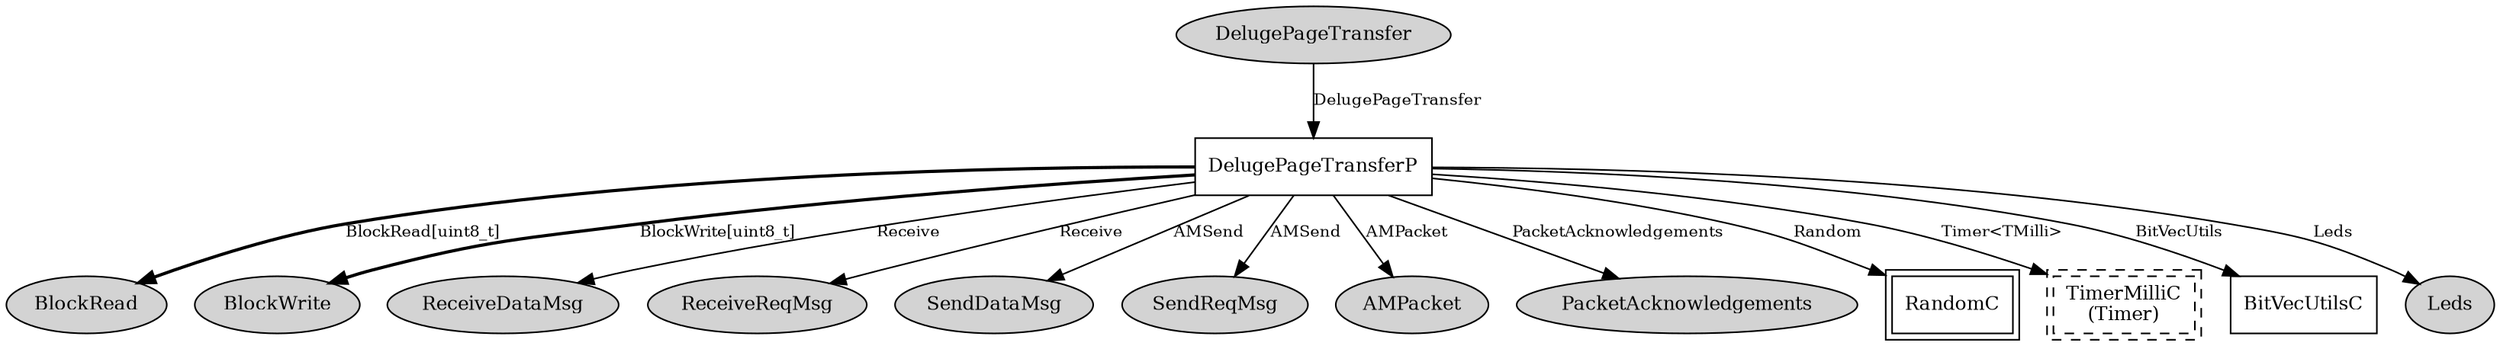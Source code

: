 digraph "tos.lib.net.Deluge.DelugePageTransferC" {
  n0x2ace8388e9e0 [shape=ellipse, style=filled, label="DelugePageTransfer", fontsize=12];
  "DelugePageTransferP" [fontsize=12, shape=box, URL="../chtml/tos.lib.net.Deluge.DelugePageTransferP.html"];
  "DelugePageTransferP" [fontsize=12, shape=box, URL="../chtml/tos.lib.net.Deluge.DelugePageTransferP.html"];
  n0x2ace8388a020 [shape=ellipse, style=filled, label="BlockRead", fontsize=12];
  "DelugePageTransferP" [fontsize=12, shape=box, URL="../chtml/tos.lib.net.Deluge.DelugePageTransferP.html"];
  n0x2ace838891c8 [shape=ellipse, style=filled, label="BlockWrite", fontsize=12];
  "DelugePageTransferP" [fontsize=12, shape=box, URL="../chtml/tos.lib.net.Deluge.DelugePageTransferP.html"];
  n0x2ace83888060 [shape=ellipse, style=filled, label="ReceiveDataMsg", fontsize=12];
  "DelugePageTransferP" [fontsize=12, shape=box, URL="../chtml/tos.lib.net.Deluge.DelugePageTransferP.html"];
  n0x2ace83888708 [shape=ellipse, style=filled, label="ReceiveReqMsg", fontsize=12];
  "DelugePageTransferP" [fontsize=12, shape=box, URL="../chtml/tos.lib.net.Deluge.DelugePageTransferP.html"];
  n0x2ace83888d90 [shape=ellipse, style=filled, label="SendDataMsg", fontsize=12];
  "DelugePageTransferP" [fontsize=12, shape=box, URL="../chtml/tos.lib.net.Deluge.DelugePageTransferP.html"];
  n0x2ace83886ac0 [shape=ellipse, style=filled, label="SendReqMsg", fontsize=12];
  "DelugePageTransferP" [fontsize=12, shape=box, URL="../chtml/tos.lib.net.Deluge.DelugePageTransferP.html"];
  n0x2ace83885758 [shape=ellipse, style=filled, label="AMPacket", fontsize=12];
  "DelugePageTransferP" [fontsize=12, shape=box, URL="../chtml/tos.lib.net.Deluge.DelugePageTransferP.html"];
  n0x2ace83884e00 [shape=ellipse, style=filled, label="PacketAcknowledgements", fontsize=12];
  "DelugePageTransferP" [fontsize=12, shape=box, URL="../chtml/tos.lib.net.Deluge.DelugePageTransferP.html"];
  "RandomC" [fontsize=12, shape=box,peripheries=2, URL="../chtml/tos.system.RandomC.html"];
  "DelugePageTransferP" [fontsize=12, shape=box, URL="../chtml/tos.lib.net.Deluge.DelugePageTransferP.html"];
  "DelugePageTransferC.Timer" [fontsize=12, shape=box,peripheries=2, style=dashed, label="TimerMilliC\n(Timer)", URL="../chtml/tos.system.TimerMilliC.html"];
  "DelugePageTransferP" [fontsize=12, shape=box, URL="../chtml/tos.lib.net.Deluge.DelugePageTransferP.html"];
  "BitVecUtilsC" [fontsize=12, shape=box, URL="../chtml/tos.lib.net.Deluge.BitVecUtilsC.html"];
  "DelugePageTransferP" [fontsize=12, shape=box, URL="../chtml/tos.lib.net.Deluge.DelugePageTransferP.html"];
  n0x2ace83883730 [shape=ellipse, style=filled, label="Leds", fontsize=12];
  "n0x2ace8388e9e0" -> "DelugePageTransferP" [label="DelugePageTransfer", URL="../ihtml/tos.lib.net.Deluge.DelugePageTransfer.html", fontsize=10];
  "DelugePageTransferP" -> "n0x2ace8388a020" [label="BlockRead[uint8_t]", style=bold, URL="../ihtml/tos.interfaces.BlockRead.html", fontsize=10];
  "DelugePageTransferP" -> "n0x2ace838891c8" [label="BlockWrite[uint8_t]", style=bold, URL="../ihtml/tos.interfaces.BlockWrite.html", fontsize=10];
  "DelugePageTransferP" -> "n0x2ace83888060" [label="Receive", URL="../ihtml/tos.interfaces.Receive.html", fontsize=10];
  "DelugePageTransferP" -> "n0x2ace83888708" [label="Receive", URL="../ihtml/tos.interfaces.Receive.html", fontsize=10];
  "DelugePageTransferP" -> "n0x2ace83888d90" [label="AMSend", URL="../ihtml/tos.interfaces.AMSend.html", fontsize=10];
  "DelugePageTransferP" -> "n0x2ace83886ac0" [label="AMSend", URL="../ihtml/tos.interfaces.AMSend.html", fontsize=10];
  "DelugePageTransferP" -> "n0x2ace83885758" [label="AMPacket", URL="../ihtml/tos.interfaces.AMPacket.html", fontsize=10];
  "DelugePageTransferP" -> "n0x2ace83884e00" [label="PacketAcknowledgements", URL="../ihtml/tos.interfaces.PacketAcknowledgements.html", fontsize=10];
  "DelugePageTransferP" -> "RandomC" [label="Random", URL="../ihtml/tos.interfaces.Random.html", fontsize=10];
  "DelugePageTransferP" -> "DelugePageTransferC.Timer" [label="Timer<TMilli>", URL="../ihtml/tos.lib.timer.Timer.html", fontsize=10];
  "DelugePageTransferP" -> "BitVecUtilsC" [label="BitVecUtils", URL="../ihtml/tos.lib.net.Deluge.BitVecUtils.html", fontsize=10];
  "DelugePageTransferP" -> "n0x2ace83883730" [label="Leds", URL="../ihtml/tos.interfaces.Leds.html", fontsize=10];
}
